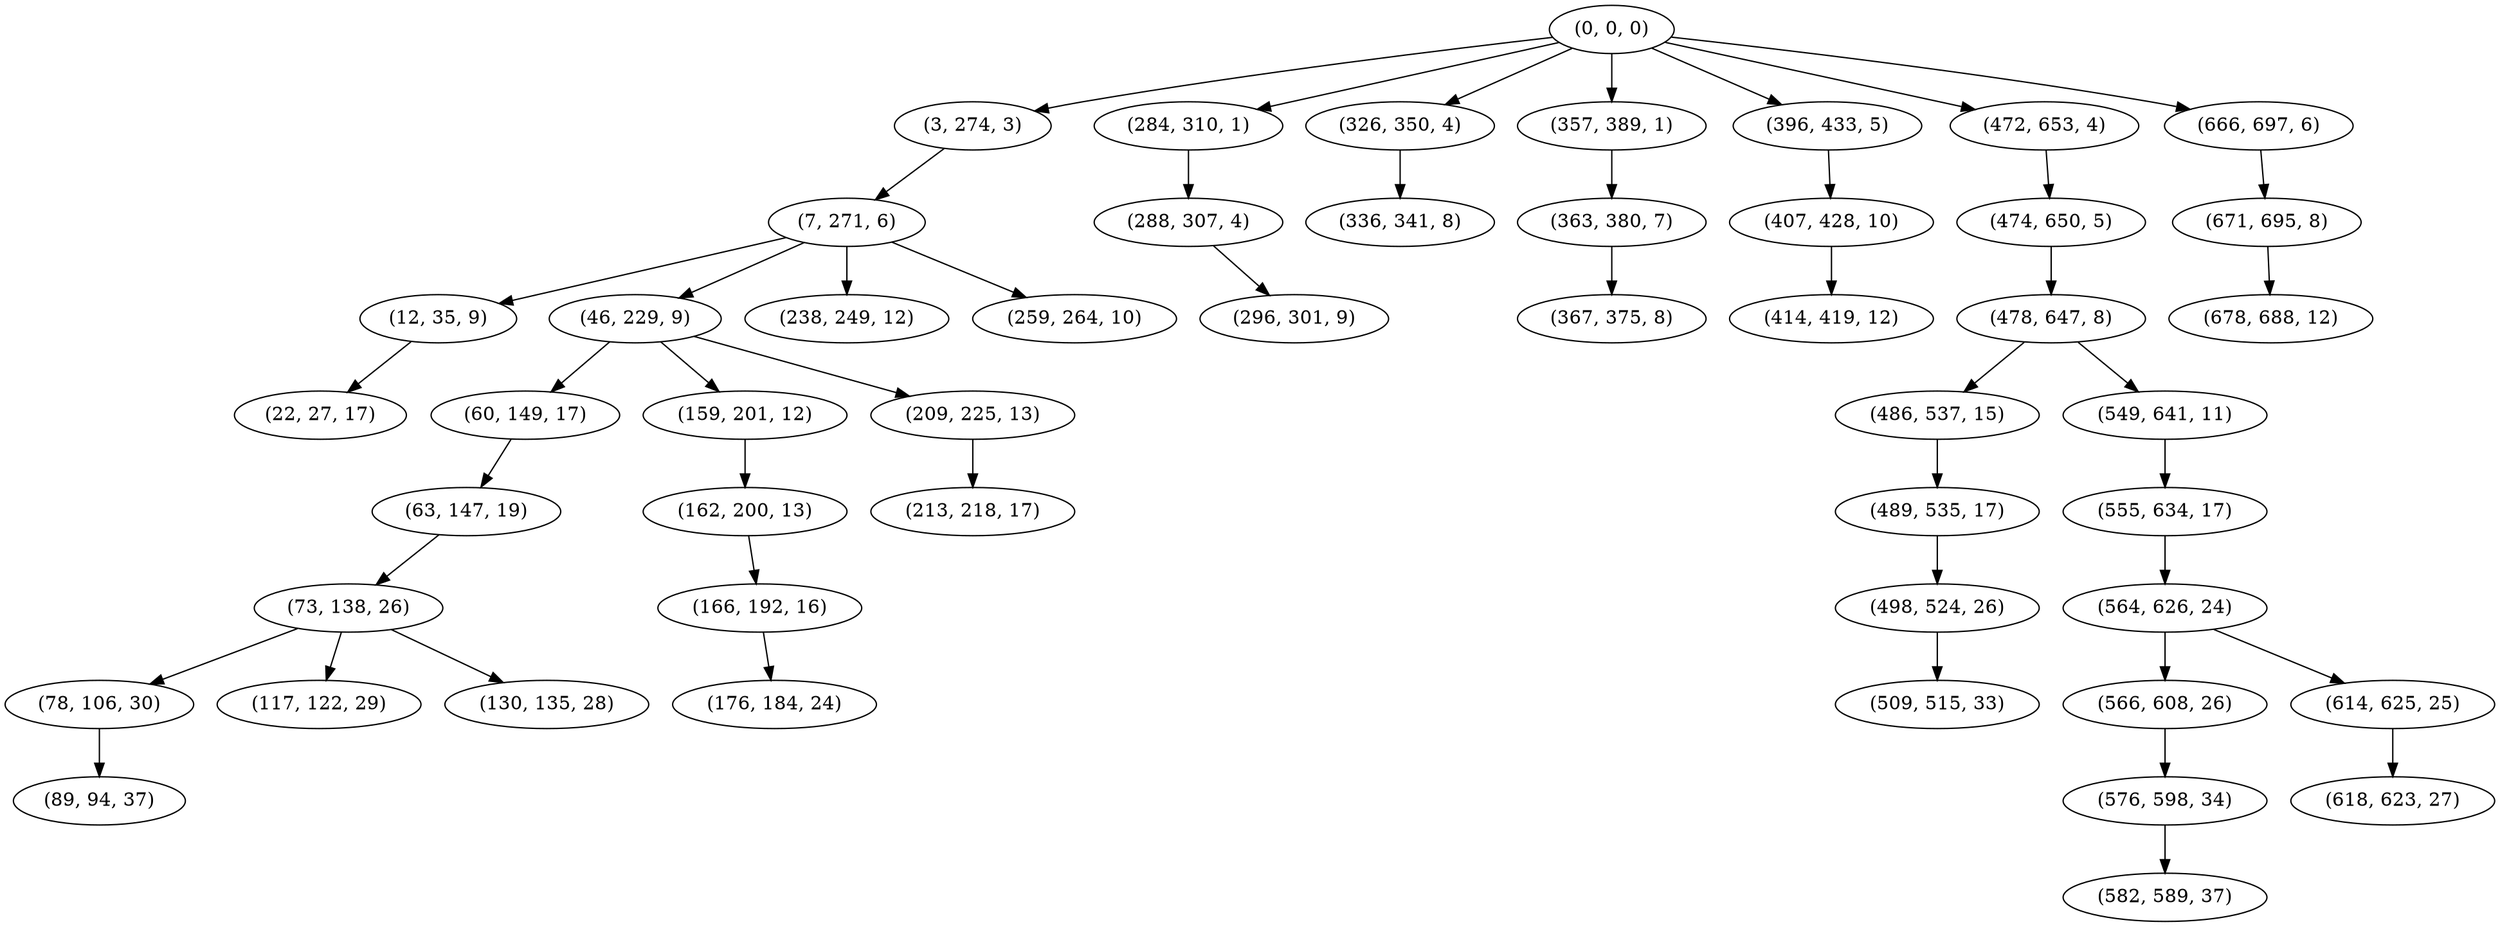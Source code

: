 digraph tree {
    "(0, 0, 0)";
    "(3, 274, 3)";
    "(7, 271, 6)";
    "(12, 35, 9)";
    "(22, 27, 17)";
    "(46, 229, 9)";
    "(60, 149, 17)";
    "(63, 147, 19)";
    "(73, 138, 26)";
    "(78, 106, 30)";
    "(89, 94, 37)";
    "(117, 122, 29)";
    "(130, 135, 28)";
    "(159, 201, 12)";
    "(162, 200, 13)";
    "(166, 192, 16)";
    "(176, 184, 24)";
    "(209, 225, 13)";
    "(213, 218, 17)";
    "(238, 249, 12)";
    "(259, 264, 10)";
    "(284, 310, 1)";
    "(288, 307, 4)";
    "(296, 301, 9)";
    "(326, 350, 4)";
    "(336, 341, 8)";
    "(357, 389, 1)";
    "(363, 380, 7)";
    "(367, 375, 8)";
    "(396, 433, 5)";
    "(407, 428, 10)";
    "(414, 419, 12)";
    "(472, 653, 4)";
    "(474, 650, 5)";
    "(478, 647, 8)";
    "(486, 537, 15)";
    "(489, 535, 17)";
    "(498, 524, 26)";
    "(509, 515, 33)";
    "(549, 641, 11)";
    "(555, 634, 17)";
    "(564, 626, 24)";
    "(566, 608, 26)";
    "(576, 598, 34)";
    "(582, 589, 37)";
    "(614, 625, 25)";
    "(618, 623, 27)";
    "(666, 697, 6)";
    "(671, 695, 8)";
    "(678, 688, 12)";
    "(0, 0, 0)" -> "(3, 274, 3)";
    "(0, 0, 0)" -> "(284, 310, 1)";
    "(0, 0, 0)" -> "(326, 350, 4)";
    "(0, 0, 0)" -> "(357, 389, 1)";
    "(0, 0, 0)" -> "(396, 433, 5)";
    "(0, 0, 0)" -> "(472, 653, 4)";
    "(0, 0, 0)" -> "(666, 697, 6)";
    "(3, 274, 3)" -> "(7, 271, 6)";
    "(7, 271, 6)" -> "(12, 35, 9)";
    "(7, 271, 6)" -> "(46, 229, 9)";
    "(7, 271, 6)" -> "(238, 249, 12)";
    "(7, 271, 6)" -> "(259, 264, 10)";
    "(12, 35, 9)" -> "(22, 27, 17)";
    "(46, 229, 9)" -> "(60, 149, 17)";
    "(46, 229, 9)" -> "(159, 201, 12)";
    "(46, 229, 9)" -> "(209, 225, 13)";
    "(60, 149, 17)" -> "(63, 147, 19)";
    "(63, 147, 19)" -> "(73, 138, 26)";
    "(73, 138, 26)" -> "(78, 106, 30)";
    "(73, 138, 26)" -> "(117, 122, 29)";
    "(73, 138, 26)" -> "(130, 135, 28)";
    "(78, 106, 30)" -> "(89, 94, 37)";
    "(159, 201, 12)" -> "(162, 200, 13)";
    "(162, 200, 13)" -> "(166, 192, 16)";
    "(166, 192, 16)" -> "(176, 184, 24)";
    "(209, 225, 13)" -> "(213, 218, 17)";
    "(284, 310, 1)" -> "(288, 307, 4)";
    "(288, 307, 4)" -> "(296, 301, 9)";
    "(326, 350, 4)" -> "(336, 341, 8)";
    "(357, 389, 1)" -> "(363, 380, 7)";
    "(363, 380, 7)" -> "(367, 375, 8)";
    "(396, 433, 5)" -> "(407, 428, 10)";
    "(407, 428, 10)" -> "(414, 419, 12)";
    "(472, 653, 4)" -> "(474, 650, 5)";
    "(474, 650, 5)" -> "(478, 647, 8)";
    "(478, 647, 8)" -> "(486, 537, 15)";
    "(478, 647, 8)" -> "(549, 641, 11)";
    "(486, 537, 15)" -> "(489, 535, 17)";
    "(489, 535, 17)" -> "(498, 524, 26)";
    "(498, 524, 26)" -> "(509, 515, 33)";
    "(549, 641, 11)" -> "(555, 634, 17)";
    "(555, 634, 17)" -> "(564, 626, 24)";
    "(564, 626, 24)" -> "(566, 608, 26)";
    "(564, 626, 24)" -> "(614, 625, 25)";
    "(566, 608, 26)" -> "(576, 598, 34)";
    "(576, 598, 34)" -> "(582, 589, 37)";
    "(614, 625, 25)" -> "(618, 623, 27)";
    "(666, 697, 6)" -> "(671, 695, 8)";
    "(671, 695, 8)" -> "(678, 688, 12)";
}
